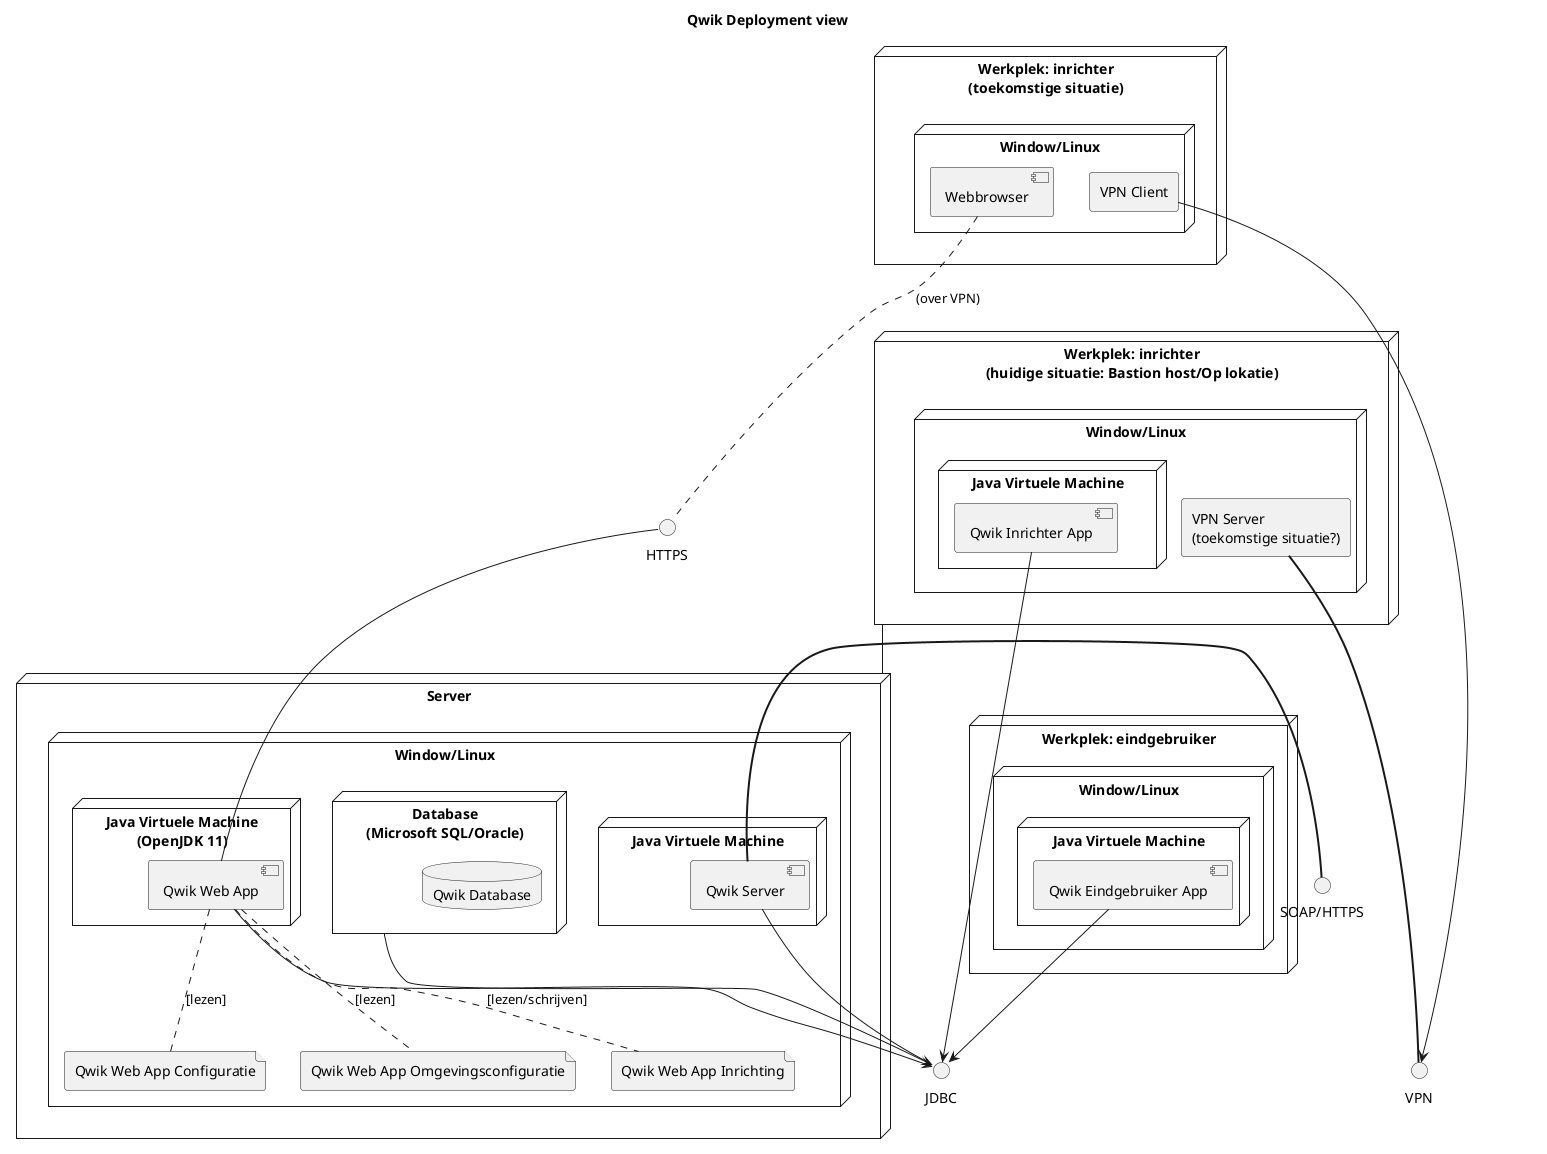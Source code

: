 @startuml
title Qwik Deployment view

node "Werkplek: eindgebruiker" as EW {
    node "Window/Linux" as UOS {
        node "Java Virtuele Machine" as JavaQwikUserApp {
            component "Qwik Eindgebruiker App" as QwikUserApp
        }
    }
}

node "Werkplek: inrichter\n(huidige situatie: Bastion host/Op lokatie)" as Bastion {
    node "Window/Linux" as HIOS {
        node "Java Virtuele Machine" as JavaQwikIApp {
            component "Qwik Inrichter App" as HIApp
        }
        agent "VPN Server\n(toekomstige situatie?)" as VPNServer
    }
}

node "Werkplek: inrichter\n(toekomstige situatie)" as TIW {
    node "Window/Linux" as TIOS {
        component "Webbrowser" as Browser
        agent "VPN Client" as VPNClient
    }
}
TIW -[hidden]left- Bastion
node Server {
    node "Window/Linux" as SOS {
        file "Qwik Web App Configuratie" as AppConfig
        file "Qwik Web App Omgevingsconfiguratie" as OmgConfig
        file "Qwik Web App Inrichting" as InrichtingConfig
        node "Java Virtuele Machine\n(OpenJDK 11)" as JavaQwikWebApp {
            component "Qwik Web App" as QwikWebApp
        }
        QwikWebApp .. AppConfig: [lezen]
        QwikWebApp .. OmgConfig: [lezen]
        QwikWebApp .. InrichtingConfig: [lezen/schrijven]
        node "Java Virtuele Machine" as JavaQwikServer {
            component "Qwik Server" as QwikServer
        }
        node "Database\n(Microsoft SQL/Oracle)" as RDBMS {
            database "Qwik Database" as QwikDb
        }
    }
}
interface "SOAP/HTTPS" as SOAP
interface VPN
interface HTTPS
interface JDBC

RDBMS ---up--- JDBC
HIApp --> JDBC
QwikUserApp --> JDBC
QwikWebApp --> JDBC
QwikServer --> JDBC
QwikServer =right= SOAP
VPNServer =up= VPN
VPNClient -down---> VPN
QwikWebApp -up- HTTPS
Browser .down. HTTPS: (over VPN)
Bastion -down- Server
@enduml